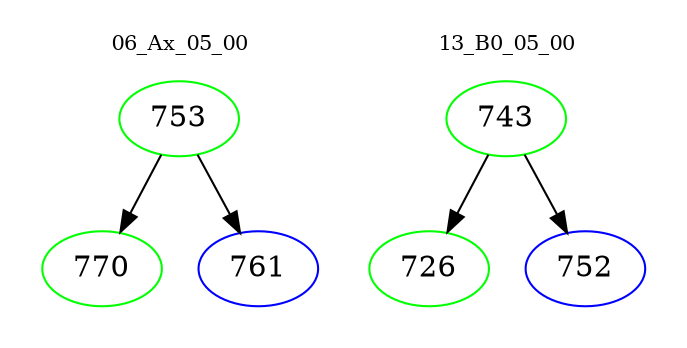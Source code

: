 digraph{
subgraph cluster_0 {
color = white
label = "06_Ax_05_00";
fontsize=10;
T0_753 [label="753", color="green"]
T0_753 -> T0_770 [color="black"]
T0_770 [label="770", color="green"]
T0_753 -> T0_761 [color="black"]
T0_761 [label="761", color="blue"]
}
subgraph cluster_1 {
color = white
label = "13_B0_05_00";
fontsize=10;
T1_743 [label="743", color="green"]
T1_743 -> T1_726 [color="black"]
T1_726 [label="726", color="green"]
T1_743 -> T1_752 [color="black"]
T1_752 [label="752", color="blue"]
}
}
